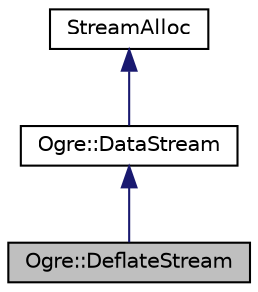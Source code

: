 digraph "Ogre::DeflateStream"
{
  bgcolor="transparent";
  edge [fontname="Helvetica",fontsize="10",labelfontname="Helvetica",labelfontsize="10"];
  node [fontname="Helvetica",fontsize="10",shape=record];
  Node0 [label="Ogre::DeflateStream",height=0.2,width=0.4,color="black", fillcolor="grey75", style="filled", fontcolor="black"];
  Node1 -> Node0 [dir="back",color="midnightblue",fontsize="10",style="solid",fontname="Helvetica"];
  Node1 [label="Ogre::DataStream",height=0.2,width=0.4,color="black",URL="$class_ogre_1_1_data_stream.html",tooltip="General purpose class used for encapsulating the reading and writing of data. "];
  Node2 -> Node1 [dir="back",color="midnightblue",fontsize="10",style="solid",fontname="Helvetica"];
  Node2 [label="StreamAlloc",height=0.2,width=0.4,color="black",URL="$class_ogre_1_1_allocated_object.html"];
}
